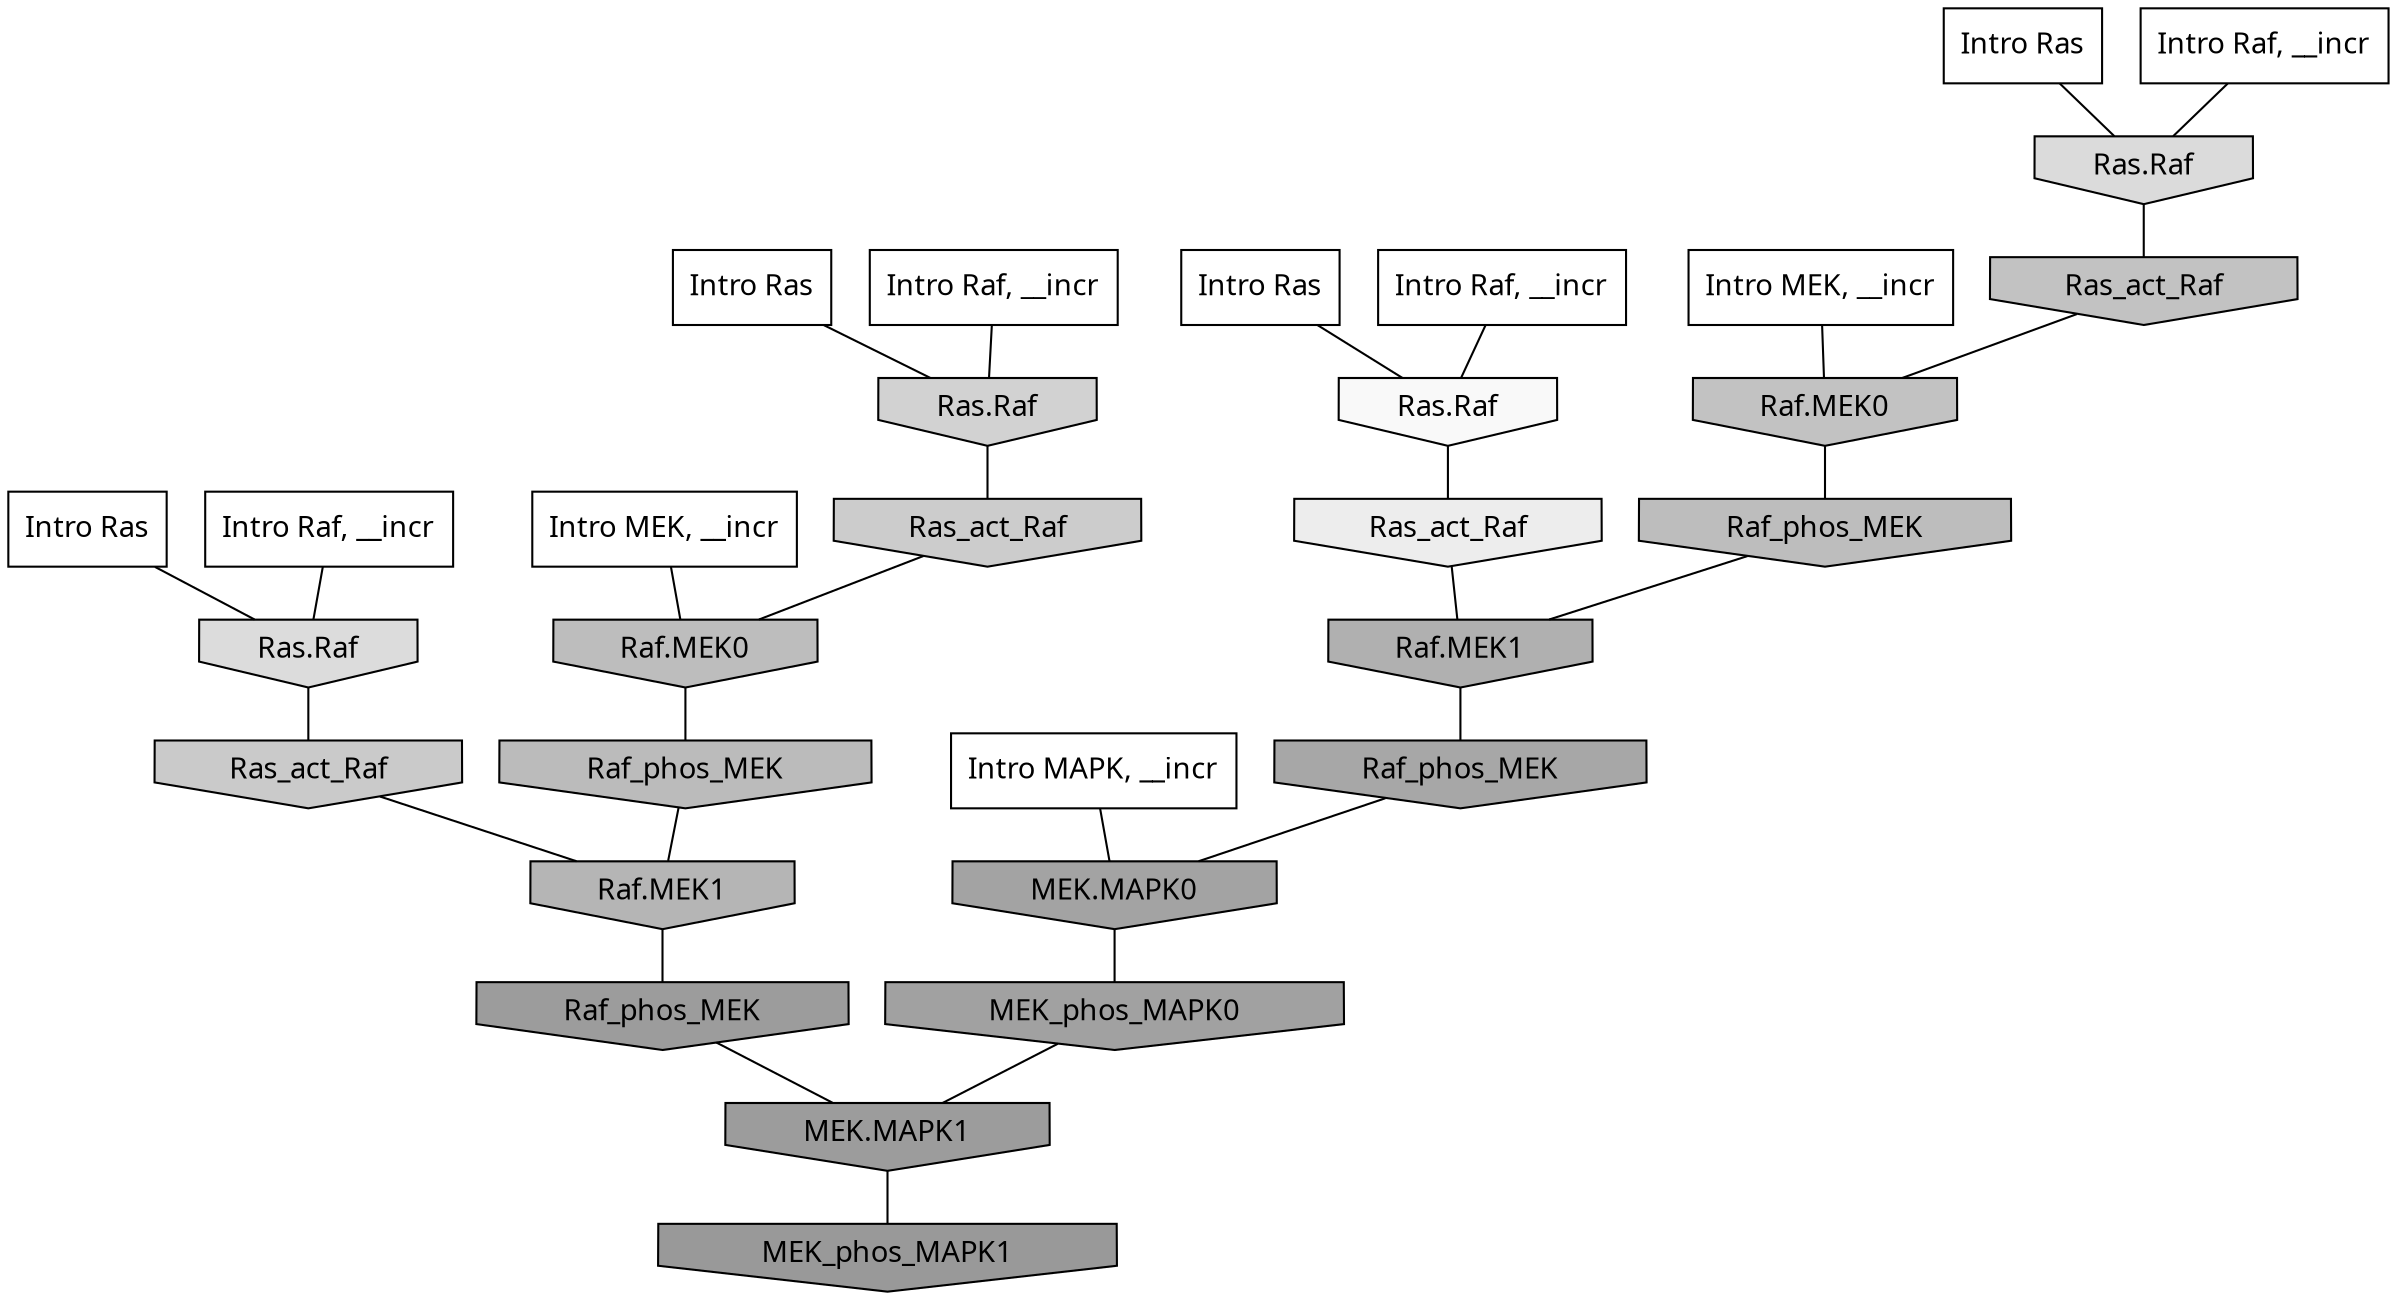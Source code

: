 digraph G{
  rankdir="TB";
  ranksep=0.30;
  node [fontname="CMU Serif"];
  edge [fontname="CMU Serif"];
  
  18 [label="Intro Ras", shape=rectangle, style=filled, fillcolor="0.000 0.000 1.000"]
  
  26 [label="Intro Ras", shape=rectangle, style=filled, fillcolor="0.000 0.000 1.000"]
  
  83 [label="Intro Ras", shape=rectangle, style=filled, fillcolor="0.000 0.000 1.000"]
  
  90 [label="Intro Ras", shape=rectangle, style=filled, fillcolor="0.000 0.000 1.000"]
  
  124 [label="Intro Raf, __incr", shape=rectangle, style=filled, fillcolor="0.000 0.000 1.000"]
  
  206 [label="Intro Raf, __incr", shape=rectangle, style=filled, fillcolor="0.000 0.000 1.000"]
  
  543 [label="Intro Raf, __incr", shape=rectangle, style=filled, fillcolor="0.000 0.000 1.000"]
  
  966 [label="Intro Raf, __incr", shape=rectangle, style=filled, fillcolor="0.000 0.000 1.000"]
  
  1278 [label="Intro MEK, __incr", shape=rectangle, style=filled, fillcolor="0.000 0.000 1.000"]
  
  1854 [label="Intro MEK, __incr", shape=rectangle, style=filled, fillcolor="0.000 0.000 1.000"]
  
  2995 [label="Intro MAPK, __incr", shape=rectangle, style=filled, fillcolor="0.000 0.000 1.000"]
  
  3434 [label="Ras.Raf", shape=invhouse, style=filled, fillcolor="0.000 0.000 0.975"]
  
  3836 [label="Ras_act_Raf", shape=invhouse, style=filled, fillcolor="0.000 0.000 0.927"]
  
  4659 [label="Ras.Raf", shape=invhouse, style=filled, fillcolor="0.000 0.000 0.863"]
  
  4766 [label="Ras.Raf", shape=invhouse, style=filled, fillcolor="0.000 0.000 0.856"]
  
  5216 [label="Ras.Raf", shape=invhouse, style=filled, fillcolor="0.000 0.000 0.824"]
  
  5584 [label="Ras_act_Raf", shape=invhouse, style=filled, fillcolor="0.000 0.000 0.800"]
  
  5721 [label="Ras_act_Raf", shape=invhouse, style=filled, fillcolor="0.000 0.000 0.791"]
  
  6255 [label="Ras_act_Raf", shape=invhouse, style=filled, fillcolor="0.000 0.000 0.761"]
  
  6258 [label="Raf.MEK0", shape=invhouse, style=filled, fillcolor="0.000 0.000 0.761"]
  
  6657 [label="Raf_phos_MEK", shape=invhouse, style=filled, fillcolor="0.000 0.000 0.742"]
  
  6731 [label="Raf.MEK0", shape=invhouse, style=filled, fillcolor="0.000 0.000 0.739"]
  
  6905 [label="Raf_phos_MEK", shape=invhouse, style=filled, fillcolor="0.000 0.000 0.732"]
  
  7524 [label="Raf.MEK1", shape=invhouse, style=filled, fillcolor="0.000 0.000 0.709"]
  
  8044 [label="Raf.MEK1", shape=invhouse, style=filled, fillcolor="0.000 0.000 0.690"]
  
  9088 [label="Raf_phos_MEK", shape=invhouse, style=filled, fillcolor="0.000 0.000 0.654"]
  
  9738 [label="MEK.MAPK0", shape=invhouse, style=filled, fillcolor="0.000 0.000 0.638"]
  
  9985 [label="MEK_phos_MAPK0", shape=invhouse, style=filled, fillcolor="0.000 0.000 0.632"]
  
  10711 [label="Raf_phos_MEK", shape=invhouse, style=filled, fillcolor="0.000 0.000 0.613"]
  
  10713 [label="MEK.MAPK1", shape=invhouse, style=filled, fillcolor="0.000 0.000 0.613"]
  
  11335 [label="MEK_phos_MAPK1", shape=invhouse, style=filled, fillcolor="0.000 0.000 0.600"]
  
  
  10713 -> 11335 [dir=none, color="0.000 0.000 0.000"] 
  10711 -> 10713 [dir=none, color="0.000 0.000 0.000"] 
  9985 -> 10713 [dir=none, color="0.000 0.000 0.000"] 
  9738 -> 9985 [dir=none, color="0.000 0.000 0.000"] 
  9088 -> 9738 [dir=none, color="0.000 0.000 0.000"] 
  8044 -> 9088 [dir=none, color="0.000 0.000 0.000"] 
  7524 -> 10711 [dir=none, color="0.000 0.000 0.000"] 
  6905 -> 7524 [dir=none, color="0.000 0.000 0.000"] 
  6731 -> 6905 [dir=none, color="0.000 0.000 0.000"] 
  6657 -> 8044 [dir=none, color="0.000 0.000 0.000"] 
  6258 -> 6657 [dir=none, color="0.000 0.000 0.000"] 
  6255 -> 6258 [dir=none, color="0.000 0.000 0.000"] 
  5721 -> 7524 [dir=none, color="0.000 0.000 0.000"] 
  5584 -> 6731 [dir=none, color="0.000 0.000 0.000"] 
  5216 -> 5584 [dir=none, color="0.000 0.000 0.000"] 
  4766 -> 6255 [dir=none, color="0.000 0.000 0.000"] 
  4659 -> 5721 [dir=none, color="0.000 0.000 0.000"] 
  3836 -> 8044 [dir=none, color="0.000 0.000 0.000"] 
  3434 -> 3836 [dir=none, color="0.000 0.000 0.000"] 
  2995 -> 9738 [dir=none, color="0.000 0.000 0.000"] 
  1854 -> 6258 [dir=none, color="0.000 0.000 0.000"] 
  1278 -> 6731 [dir=none, color="0.000 0.000 0.000"] 
  966 -> 4766 [dir=none, color="0.000 0.000 0.000"] 
  543 -> 5216 [dir=none, color="0.000 0.000 0.000"] 
  206 -> 3434 [dir=none, color="0.000 0.000 0.000"] 
  124 -> 4659 [dir=none, color="0.000 0.000 0.000"] 
  90 -> 4766 [dir=none, color="0.000 0.000 0.000"] 
  83 -> 5216 [dir=none, color="0.000 0.000 0.000"] 
  26 -> 3434 [dir=none, color="0.000 0.000 0.000"] 
  18 -> 4659 [dir=none, color="0.000 0.000 0.000"] 
  
  }
